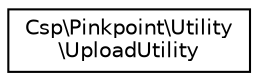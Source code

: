 digraph "Grafische Darstellung der Klassenhierarchie"
{
  edge [fontname="Helvetica",fontsize="10",labelfontname="Helvetica",labelfontsize="10"];
  node [fontname="Helvetica",fontsize="10",shape=record];
  rankdir="LR";
  Node0 [label="Csp\\Pinkpoint\\Utility\l\\UploadUtility",height=0.2,width=0.4,color="black", fillcolor="white", style="filled",URL="$classCsp_1_1Pinkpoint_1_1Utility_1_1UploadUtility.html"];
}

